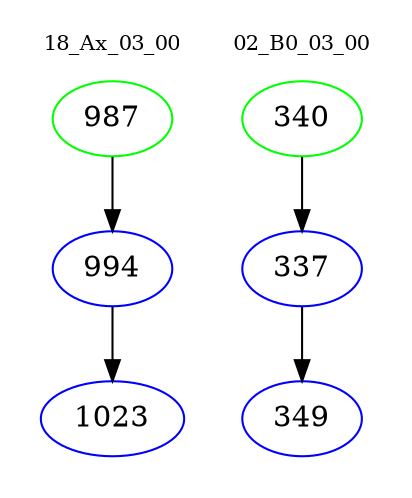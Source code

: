 digraph{
subgraph cluster_0 {
color = white
label = "18_Ax_03_00";
fontsize=10;
T0_987 [label="987", color="green"]
T0_987 -> T0_994 [color="black"]
T0_994 [label="994", color="blue"]
T0_994 -> T0_1023 [color="black"]
T0_1023 [label="1023", color="blue"]
}
subgraph cluster_1 {
color = white
label = "02_B0_03_00";
fontsize=10;
T1_340 [label="340", color="green"]
T1_340 -> T1_337 [color="black"]
T1_337 [label="337", color="blue"]
T1_337 -> T1_349 [color="black"]
T1_349 [label="349", color="blue"]
}
}
